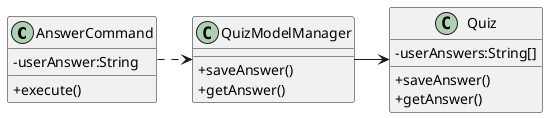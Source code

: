 @startuml
skinparam classAttributeIconSize 0

class AnswerCommand {
 - userAnswer:String
 + execute()
}

class QuizModelManager {
+saveAnswer()
+getAnswer()
}

class Quiz {
-userAnswers:String[]
+saveAnswer()
+getAnswer()
}

AnswerCommand .> QuizModelManager
QuizModelManager -> Quiz
@enduml